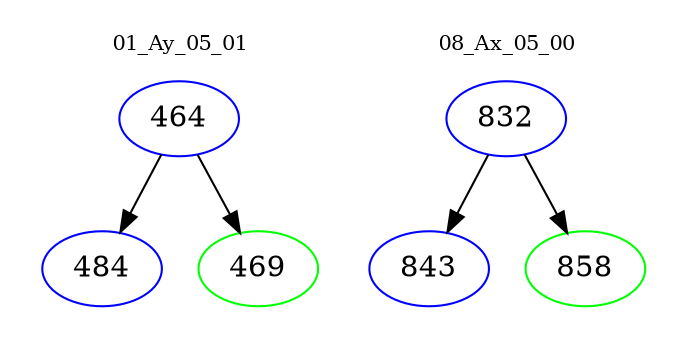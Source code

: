 digraph{
subgraph cluster_0 {
color = white
label = "01_Ay_05_01";
fontsize=10;
T0_464 [label="464", color="blue"]
T0_464 -> T0_484 [color="black"]
T0_484 [label="484", color="blue"]
T0_464 -> T0_469 [color="black"]
T0_469 [label="469", color="green"]
}
subgraph cluster_1 {
color = white
label = "08_Ax_05_00";
fontsize=10;
T1_832 [label="832", color="blue"]
T1_832 -> T1_843 [color="black"]
T1_843 [label="843", color="blue"]
T1_832 -> T1_858 [color="black"]
T1_858 [label="858", color="green"]
}
}
